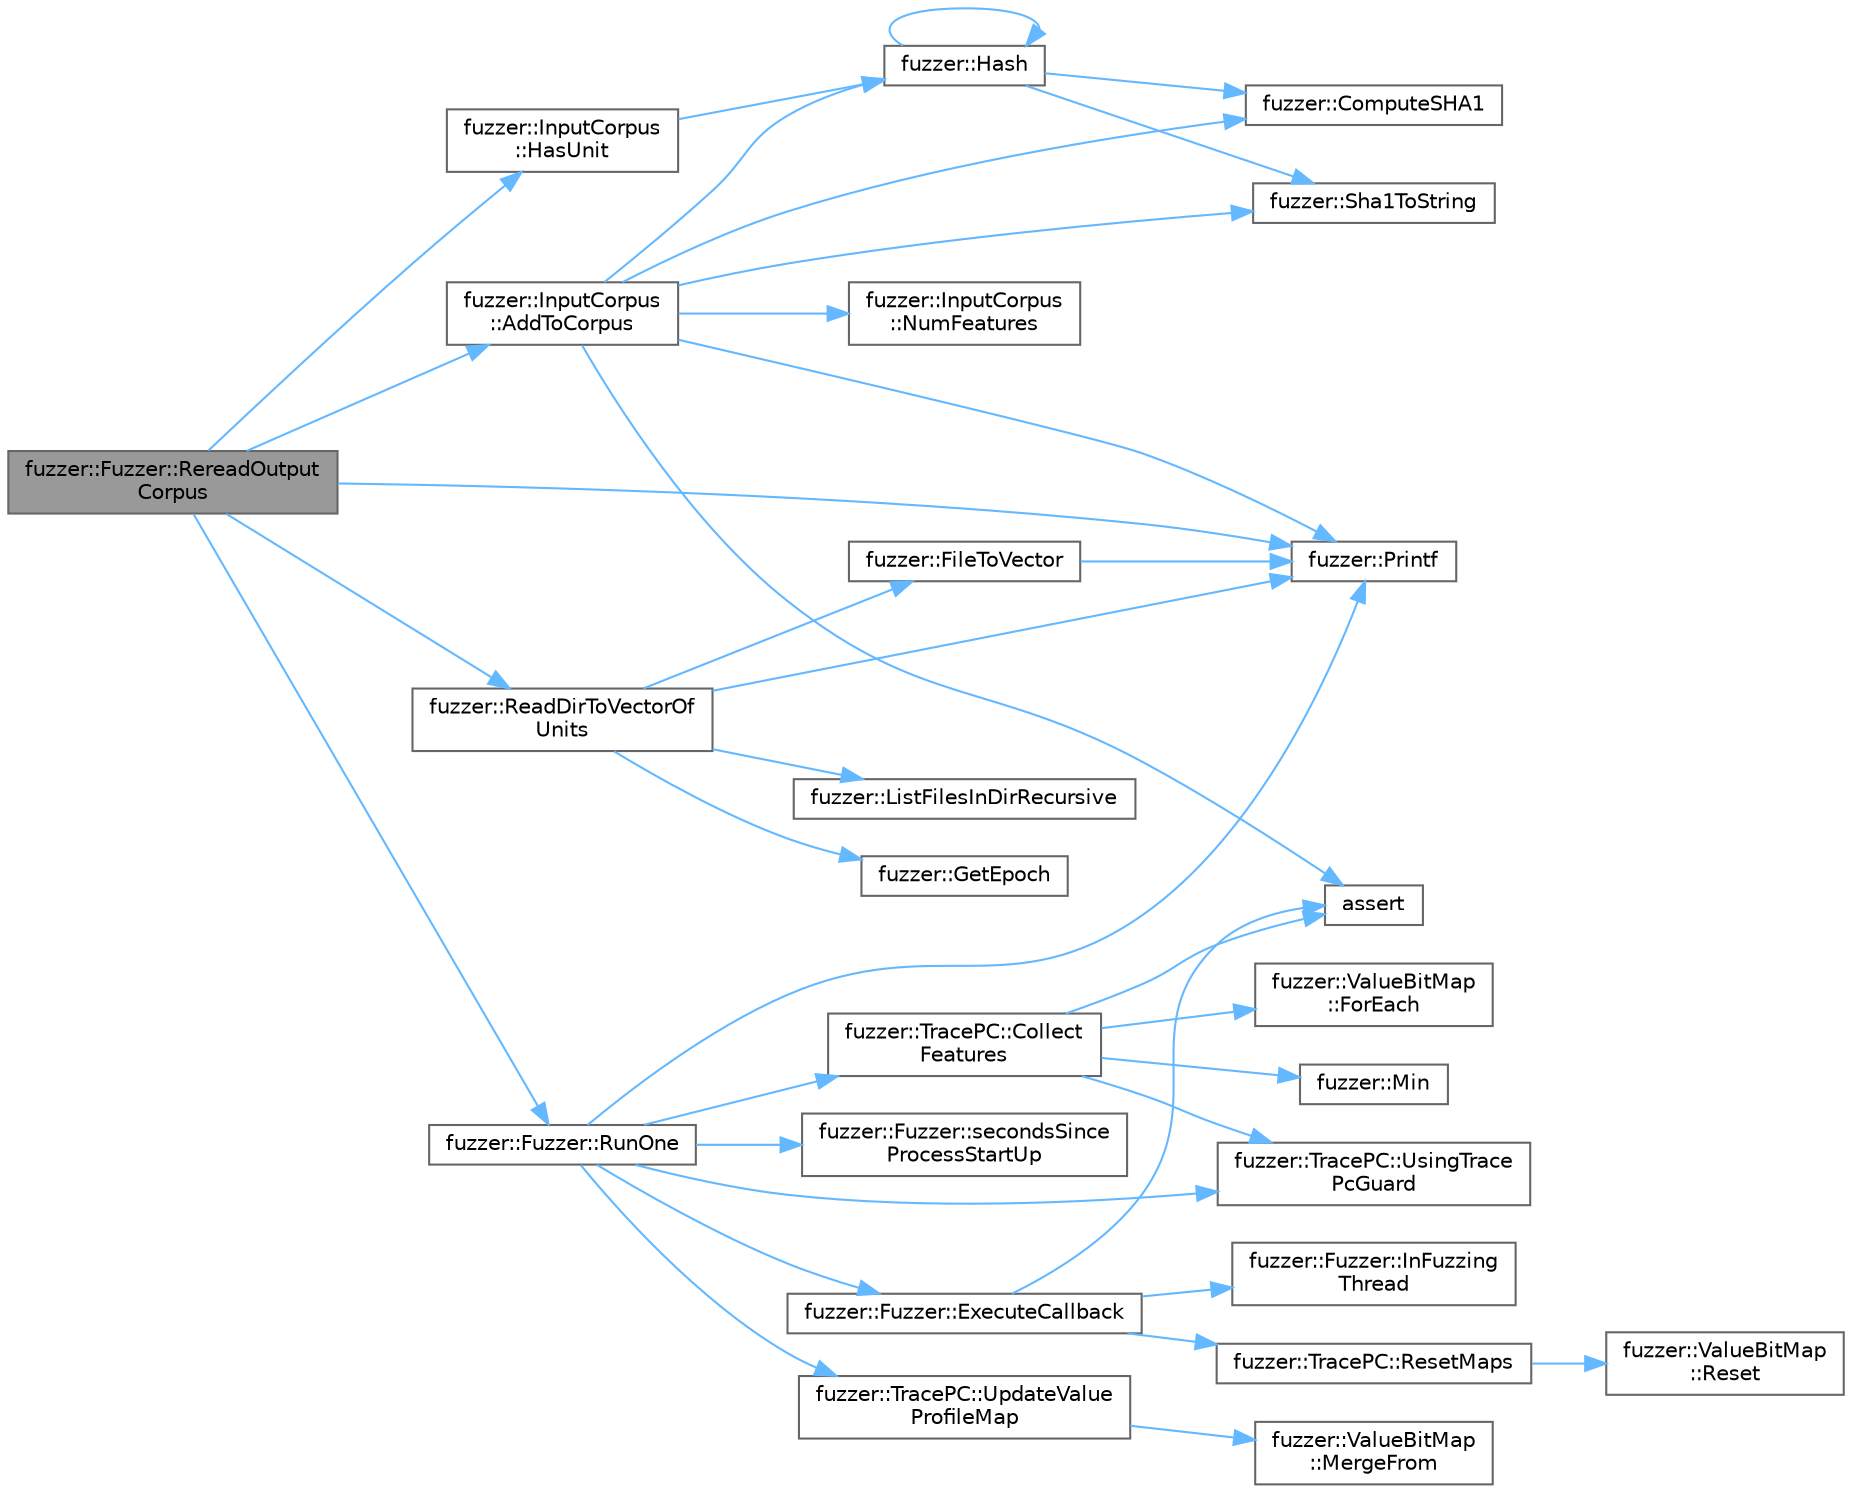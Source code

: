 digraph "fuzzer::Fuzzer::RereadOutputCorpus"
{
 // LATEX_PDF_SIZE
  bgcolor="transparent";
  edge [fontname=Helvetica,fontsize=10,labelfontname=Helvetica,labelfontsize=10];
  node [fontname=Helvetica,fontsize=10,shape=box,height=0.2,width=0.4];
  rankdir="LR";
  Node1 [id="Node000001",label="fuzzer::Fuzzer::RereadOutput\lCorpus",height=0.2,width=0.4,color="gray40", fillcolor="grey60", style="filled", fontcolor="black",tooltip=" "];
  Node1 -> Node2 [id="edge1_Node000001_Node000002",color="steelblue1",style="solid",tooltip=" "];
  Node2 [id="Node000002",label="fuzzer::InputCorpus\l::AddToCorpus",height=0.2,width=0.4,color="grey40", fillcolor="white", style="filled",URL="$classfuzzer_1_1_input_corpus.html#ac90b42d22754fcd60b9cb67f92ee4995",tooltip=" "];
  Node2 -> Node3 [id="edge2_Node000002_Node000003",color="steelblue1",style="solid",tooltip=" "];
  Node3 [id="Node000003",label="assert",height=0.2,width=0.4,color="grey40", fillcolor="white", style="filled",URL="$_fuzzer_trace_p_c_8cpp.html#aa099297e8e2ed3ff1bcc3de3ff413238",tooltip=" "];
  Node2 -> Node4 [id="edge3_Node000002_Node000004",color="steelblue1",style="solid",tooltip=" "];
  Node4 [id="Node000004",label="fuzzer::ComputeSHA1",height=0.2,width=0.4,color="grey40", fillcolor="white", style="filled",URL="$namespacefuzzer.html#a315b24f5436223321f5dd87f04ad90fc",tooltip=" "];
  Node2 -> Node5 [id="edge4_Node000002_Node000005",color="steelblue1",style="solid",tooltip=" "];
  Node5 [id="Node000005",label="fuzzer::Hash",height=0.2,width=0.4,color="grey40", fillcolor="white", style="filled",URL="$namespacefuzzer.html#abebfdee7cc880967073a09d61e12e182",tooltip=" "];
  Node5 -> Node4 [id="edge5_Node000005_Node000004",color="steelblue1",style="solid",tooltip=" "];
  Node5 -> Node5 [id="edge6_Node000005_Node000005",color="steelblue1",style="solid",tooltip=" "];
  Node5 -> Node6 [id="edge7_Node000005_Node000006",color="steelblue1",style="solid",tooltip=" "];
  Node6 [id="Node000006",label="fuzzer::Sha1ToString",height=0.2,width=0.4,color="grey40", fillcolor="white", style="filled",URL="$namespacefuzzer.html#af169a5e81c6e590e4240ccfbb84b8b6a",tooltip=" "];
  Node2 -> Node7 [id="edge8_Node000002_Node000007",color="steelblue1",style="solid",tooltip=" "];
  Node7 [id="Node000007",label="fuzzer::InputCorpus\l::NumFeatures",height=0.2,width=0.4,color="grey40", fillcolor="white", style="filled",URL="$classfuzzer_1_1_input_corpus.html#a9c696dfbff62d817a51d74cb0cae17fa",tooltip=" "];
  Node2 -> Node8 [id="edge9_Node000002_Node000008",color="steelblue1",style="solid",tooltip=" "];
  Node8 [id="Node000008",label="fuzzer::Printf",height=0.2,width=0.4,color="grey40", fillcolor="white", style="filled",URL="$namespacefuzzer.html#afab785891fdb74f8fd33bca421bde935",tooltip=" "];
  Node2 -> Node6 [id="edge10_Node000002_Node000006",color="steelblue1",style="solid",tooltip=" "];
  Node1 -> Node9 [id="edge11_Node000001_Node000009",color="steelblue1",style="solid",tooltip=" "];
  Node9 [id="Node000009",label="fuzzer::InputCorpus\l::HasUnit",height=0.2,width=0.4,color="grey40", fillcolor="white", style="filled",URL="$classfuzzer_1_1_input_corpus.html#a3c108aa07e1cd4ea35bb96af686dab44",tooltip=" "];
  Node9 -> Node5 [id="edge12_Node000009_Node000005",color="steelblue1",style="solid",tooltip=" "];
  Node1 -> Node8 [id="edge13_Node000001_Node000008",color="steelblue1",style="solid",tooltip=" "];
  Node1 -> Node10 [id="edge14_Node000001_Node000010",color="steelblue1",style="solid",tooltip=" "];
  Node10 [id="Node000010",label="fuzzer::ReadDirToVectorOf\lUnits",height=0.2,width=0.4,color="grey40", fillcolor="white", style="filled",URL="$namespacefuzzer.html#aa656896c760e996b44c0a0299c2ee250",tooltip=" "];
  Node10 -> Node11 [id="edge15_Node000010_Node000011",color="steelblue1",style="solid",tooltip=" "];
  Node11 [id="Node000011",label="fuzzer::FileToVector",height=0.2,width=0.4,color="grey40", fillcolor="white", style="filled",URL="$namespacefuzzer.html#ad0d32f18af1b62563991edc4642a6fa0",tooltip=" "];
  Node11 -> Node8 [id="edge16_Node000011_Node000008",color="steelblue1",style="solid",tooltip=" "];
  Node10 -> Node12 [id="edge17_Node000010_Node000012",color="steelblue1",style="solid",tooltip=" "];
  Node12 [id="Node000012",label="fuzzer::GetEpoch",height=0.2,width=0.4,color="grey40", fillcolor="white", style="filled",URL="$namespacefuzzer.html#abb0a4d30f608e64c47fb571fccbb67e6",tooltip=" "];
  Node10 -> Node13 [id="edge18_Node000010_Node000013",color="steelblue1",style="solid",tooltip=" "];
  Node13 [id="Node000013",label="fuzzer::ListFilesInDirRecursive",height=0.2,width=0.4,color="grey40", fillcolor="white", style="filled",URL="$namespacefuzzer.html#a9d580ac8512c7e2987ca2193ee678dd2",tooltip=" "];
  Node10 -> Node8 [id="edge19_Node000010_Node000008",color="steelblue1",style="solid",tooltip=" "];
  Node1 -> Node14 [id="edge20_Node000001_Node000014",color="steelblue1",style="solid",tooltip=" "];
  Node14 [id="Node000014",label="fuzzer::Fuzzer::RunOne",height=0.2,width=0.4,color="grey40", fillcolor="white", style="filled",URL="$classfuzzer_1_1_fuzzer.html#a89cb175e3dd6b4e14beb716a8a64f10c",tooltip=" "];
  Node14 -> Node15 [id="edge21_Node000014_Node000015",color="steelblue1",style="solid",tooltip=" "];
  Node15 [id="Node000015",label="fuzzer::TracePC::Collect\lFeatures",height=0.2,width=0.4,color="grey40", fillcolor="white", style="filled",URL="$classfuzzer_1_1_trace_p_c.html#a55ed957cdbb049a9e2d5bb4fb9455d79",tooltip=" "];
  Node15 -> Node3 [id="edge22_Node000015_Node000003",color="steelblue1",style="solid",tooltip=" "];
  Node15 -> Node16 [id="edge23_Node000015_Node000016",color="steelblue1",style="solid",tooltip=" "];
  Node16 [id="Node000016",label="fuzzer::ValueBitMap\l::ForEach",height=0.2,width=0.4,color="grey40", fillcolor="white", style="filled",URL="$structfuzzer_1_1_value_bit_map.html#a152e13d2af4b78d639e4225f2dd2f040",tooltip=" "];
  Node15 -> Node17 [id="edge24_Node000015_Node000017",color="steelblue1",style="solid",tooltip=" "];
  Node17 [id="Node000017",label="fuzzer::Min",height=0.2,width=0.4,color="grey40", fillcolor="white", style="filled",URL="$namespacefuzzer.html#a5d55e117eab080df334785a11032f9a1",tooltip=" "];
  Node15 -> Node18 [id="edge25_Node000015_Node000018",color="steelblue1",style="solid",tooltip=" "];
  Node18 [id="Node000018",label="fuzzer::TracePC::UsingTrace\lPcGuard",height=0.2,width=0.4,color="grey40", fillcolor="white", style="filled",URL="$classfuzzer_1_1_trace_p_c.html#a29a541c6620ce8b571bc0657205134e6",tooltip=" "];
  Node14 -> Node19 [id="edge26_Node000014_Node000019",color="steelblue1",style="solid",tooltip=" "];
  Node19 [id="Node000019",label="fuzzer::Fuzzer::ExecuteCallback",height=0.2,width=0.4,color="grey40", fillcolor="white", style="filled",URL="$classfuzzer_1_1_fuzzer.html#a5a299bed53a0c2d2ffd6557c173f7e40",tooltip=" "];
  Node19 -> Node3 [id="edge27_Node000019_Node000003",color="steelblue1",style="solid",tooltip=" "];
  Node19 -> Node20 [id="edge28_Node000019_Node000020",color="steelblue1",style="solid",tooltip=" "];
  Node20 [id="Node000020",label="fuzzer::Fuzzer::InFuzzing\lThread",height=0.2,width=0.4,color="grey40", fillcolor="white", style="filled",URL="$classfuzzer_1_1_fuzzer.html#a6b8043b43eaa243299df6d64ba8413b6",tooltip=" "];
  Node19 -> Node21 [id="edge29_Node000019_Node000021",color="steelblue1",style="solid",tooltip=" "];
  Node21 [id="Node000021",label="fuzzer::TracePC::ResetMaps",height=0.2,width=0.4,color="grey40", fillcolor="white", style="filled",URL="$classfuzzer_1_1_trace_p_c.html#ab843236d692511688e9d754f926de962",tooltip=" "];
  Node21 -> Node22 [id="edge30_Node000021_Node000022",color="steelblue1",style="solid",tooltip=" "];
  Node22 [id="Node000022",label="fuzzer::ValueBitMap\l::Reset",height=0.2,width=0.4,color="grey40", fillcolor="white", style="filled",URL="$structfuzzer_1_1_value_bit_map.html#a7e0a77c4c7b3631b136ea7f2d3f6ceaf",tooltip=" "];
  Node14 -> Node8 [id="edge31_Node000014_Node000008",color="steelblue1",style="solid",tooltip=" "];
  Node14 -> Node23 [id="edge32_Node000014_Node000023",color="steelblue1",style="solid",tooltip=" "];
  Node23 [id="Node000023",label="fuzzer::Fuzzer::secondsSince\lProcessStartUp",height=0.2,width=0.4,color="grey40", fillcolor="white", style="filled",URL="$classfuzzer_1_1_fuzzer.html#a71ac55e6fdd0979496a9c65f99fe33c5",tooltip=" "];
  Node14 -> Node24 [id="edge33_Node000014_Node000024",color="steelblue1",style="solid",tooltip=" "];
  Node24 [id="Node000024",label="fuzzer::TracePC::UpdateValue\lProfileMap",height=0.2,width=0.4,color="grey40", fillcolor="white", style="filled",URL="$classfuzzer_1_1_trace_p_c.html#a0b16b7fef77ffd1f2db211cbf79120cc",tooltip=" "];
  Node24 -> Node25 [id="edge34_Node000024_Node000025",color="steelblue1",style="solid",tooltip=" "];
  Node25 [id="Node000025",label="fuzzer::ValueBitMap\l::MergeFrom",height=0.2,width=0.4,color="grey40", fillcolor="white", style="filled",URL="$structfuzzer_1_1_value_bit_map.html#af95bf22fe5b5b440c5bfd78e6f59dd60",tooltip=" "];
  Node14 -> Node18 [id="edge35_Node000014_Node000018",color="steelblue1",style="solid",tooltip=" "];
}
